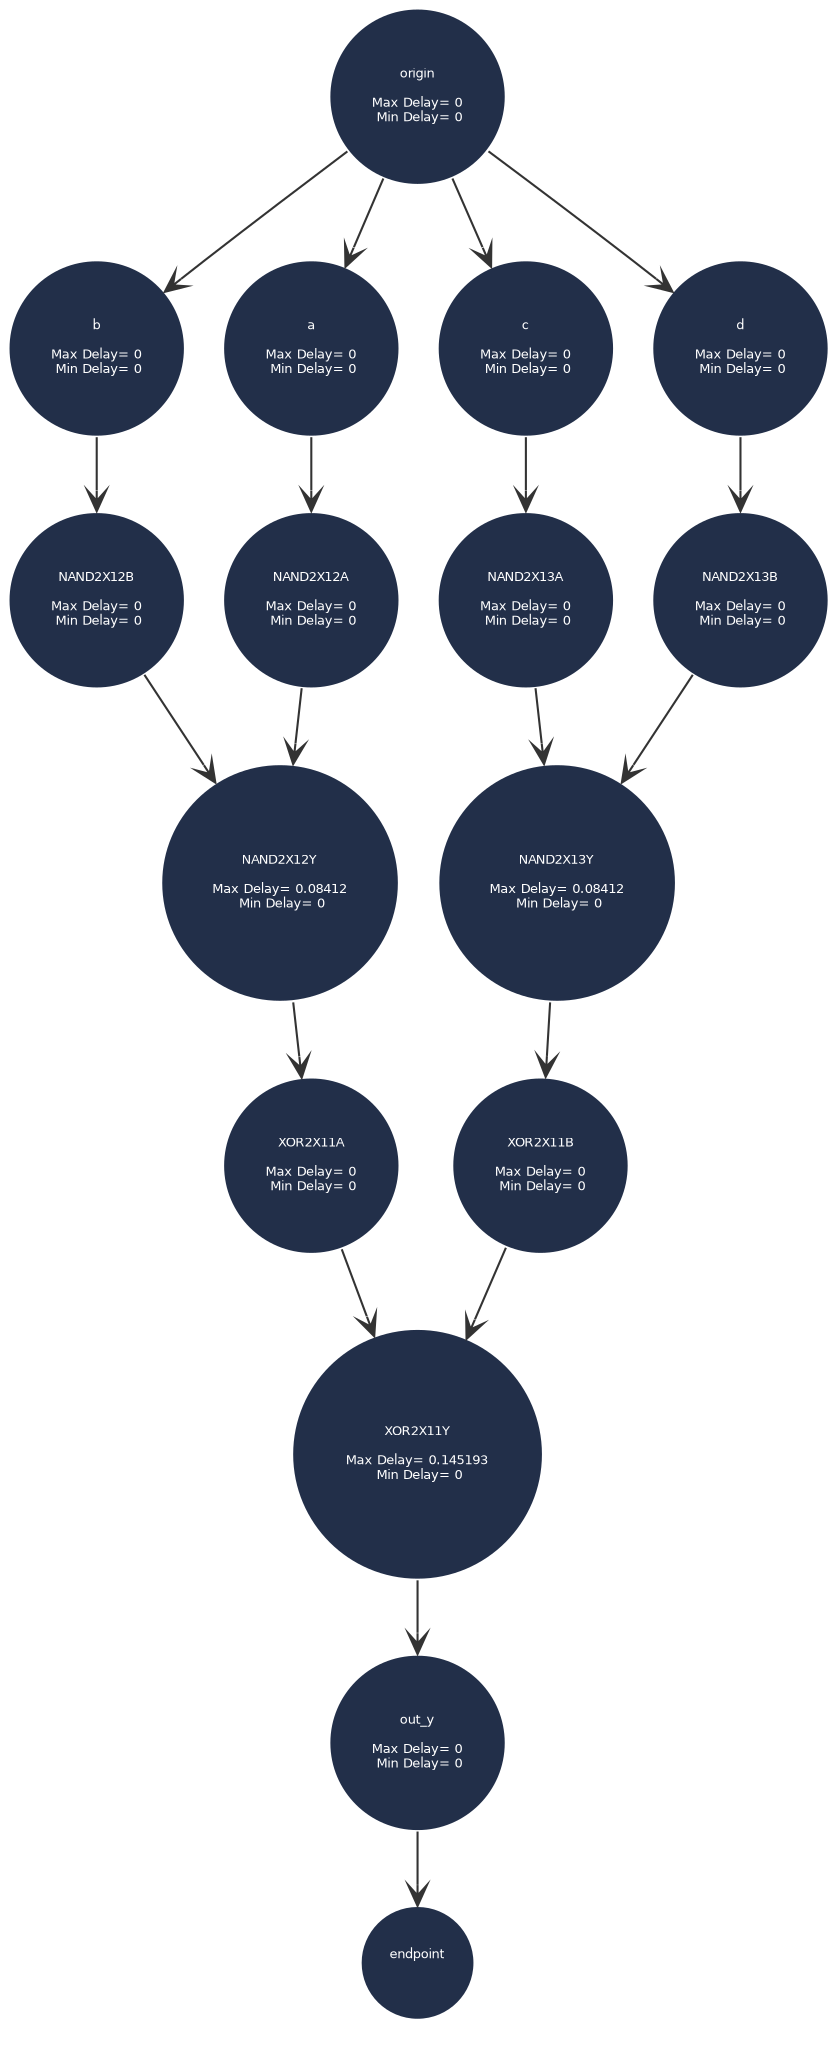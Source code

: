 // Graph
digraph {
	graph [bgcolor="#ffffff" fontcolor=white fontsize=12 label="Graph"]
	node [color=white fillcolor="#222f49" fontcolor=white fontname=Helvetica fontsize=6 radius=2 shape=circle style=filled]
	edge [arrowhead=open color="#333333" fontcolor=white fontname=Courier fontsize=12]
	origin [label="origin

Max Delay= 0
 Min Delay= 0"]
	a [label="a

Max Delay= 0
 Min Delay= 0"]
	NAND2X12A [label="NAND2X12A

Max Delay= 0
 Min Delay= 0"]
	c [label="c

Max Delay= 0
 Min Delay= 0"]
	NAND2X13A [label="NAND2X13A

Max Delay= 0
 Min Delay= 0"]
	b [label="b

Max Delay= 0
 Min Delay= 0"]
	NAND2X12B [label="NAND2X12B

Max Delay= 0
 Min Delay= 0"]
	NAND2X12Y [label="NAND2X12Y

Max Delay= 0.08412
 Min Delay= 0"]
	XOR2X11A [label="XOR2X11A

Max Delay= 0
 Min Delay= 0"]
	d [label="d

Max Delay= 0
 Min Delay= 0"]
	NAND2X13B [label="NAND2X13B

Max Delay= 0
 Min Delay= 0"]
	NAND2X13Y [label="NAND2X13Y

Max Delay= 0.08412
 Min Delay= 0"]
	XOR2X11B [label="XOR2X11B

Max Delay= 0
 Min Delay= 0"]
	XOR2X11Y [label="XOR2X11Y

Max Delay= 0.145193
 Min Delay= 0"]
	out_y [label="out_y

Max Delay= 0
 Min Delay= 0"]
	endpoint [label="endpoint

"]
		origin -> a
		origin -> c
		origin -> b
		origin -> d
		a -> NAND2X12A
		c -> NAND2X13A
		XOR2X11B -> XOR2X11Y
		d -> NAND2X13B
		NAND2X12A -> NAND2X12Y
		NAND2X13Y -> XOR2X11B
		XOR2X11Y -> out_y
		XOR2X11A -> XOR2X11Y
		b -> NAND2X12B
		NAND2X13A -> NAND2X13Y
		NAND2X13B -> NAND2X13Y
		out_y -> endpoint
		NAND2X12Y -> XOR2X11A
		NAND2X12B -> NAND2X12Y
}
